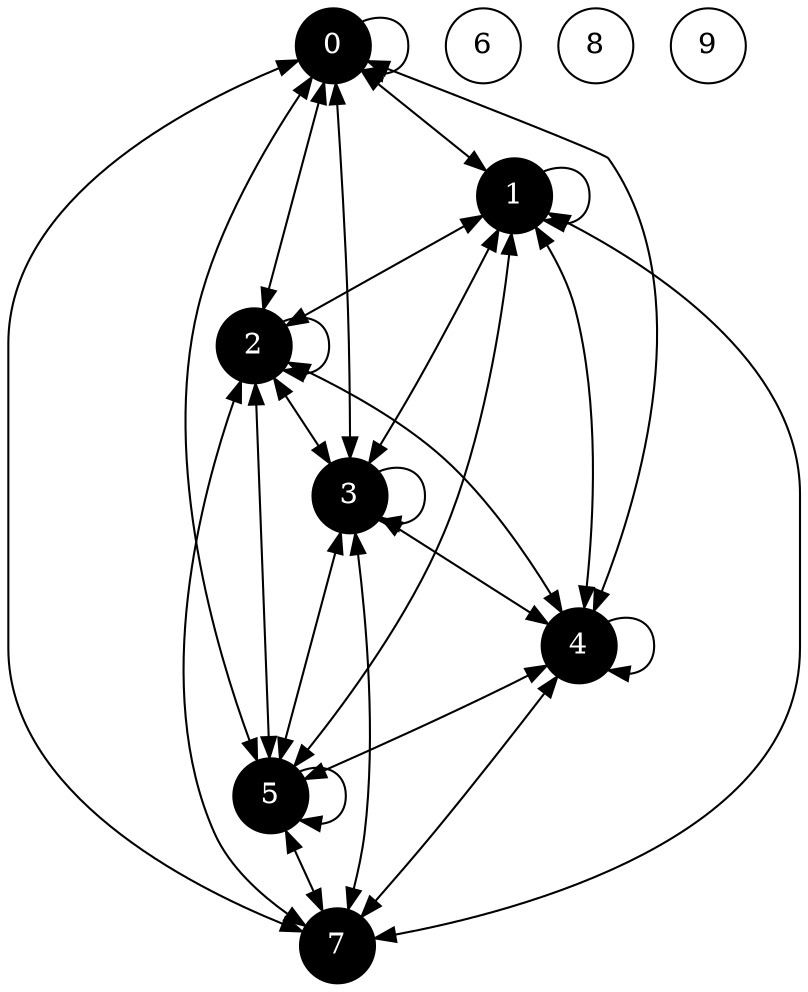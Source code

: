 digraph Visualize_graph {
	0 [fillcolor=black fontcolor=white shape=circle style=filled]
	1 [fillcolor=black fontcolor=white shape=circle style=filled]
	2 [fillcolor=black fontcolor=white shape=circle style=filled]
	3 [fillcolor=black fontcolor=white shape=circle style=filled]
	4 [fillcolor=black fontcolor=white shape=circle style=filled]
	5 [fillcolor=black fontcolor=white shape=circle style=filled]
	6 [fillcolor=white fontcolor=black shape=circle style=filled]
	7 [fillcolor=black fontcolor=white shape=circle style=filled]
	8 [fillcolor=white fontcolor=black shape=circle style=filled]
	9 [fillcolor=white fontcolor=black shape=circle style=filled]
	0 -> 0
	0 -> 1 [dir=both]
	0 -> 2 [dir=both]
	0 -> 3 [dir=both]
	0 -> 4 [dir=both]
	0 -> 5 [dir=both]
	0 -> 7 [dir=both]
	1 -> 1
	1 -> 2 [dir=both]
	1 -> 3 [dir=both]
	1 -> 4 [dir=both]
	1 -> 5 [dir=both]
	1 -> 7 [dir=both]
	2 -> 2
	2 -> 3 [dir=both]
	2 -> 4 [dir=both]
	2 -> 5 [dir=both]
	2 -> 7 [dir=both]
	3 -> 3
	3 -> 4 [dir=both]
	3 -> 5 [dir=both]
	3 -> 7 [dir=both]
	4 -> 4
	4 -> 5 [dir=both]
	4 -> 7 [dir=both]
	5 -> 5
	5 -> 7 [dir=both]
}
